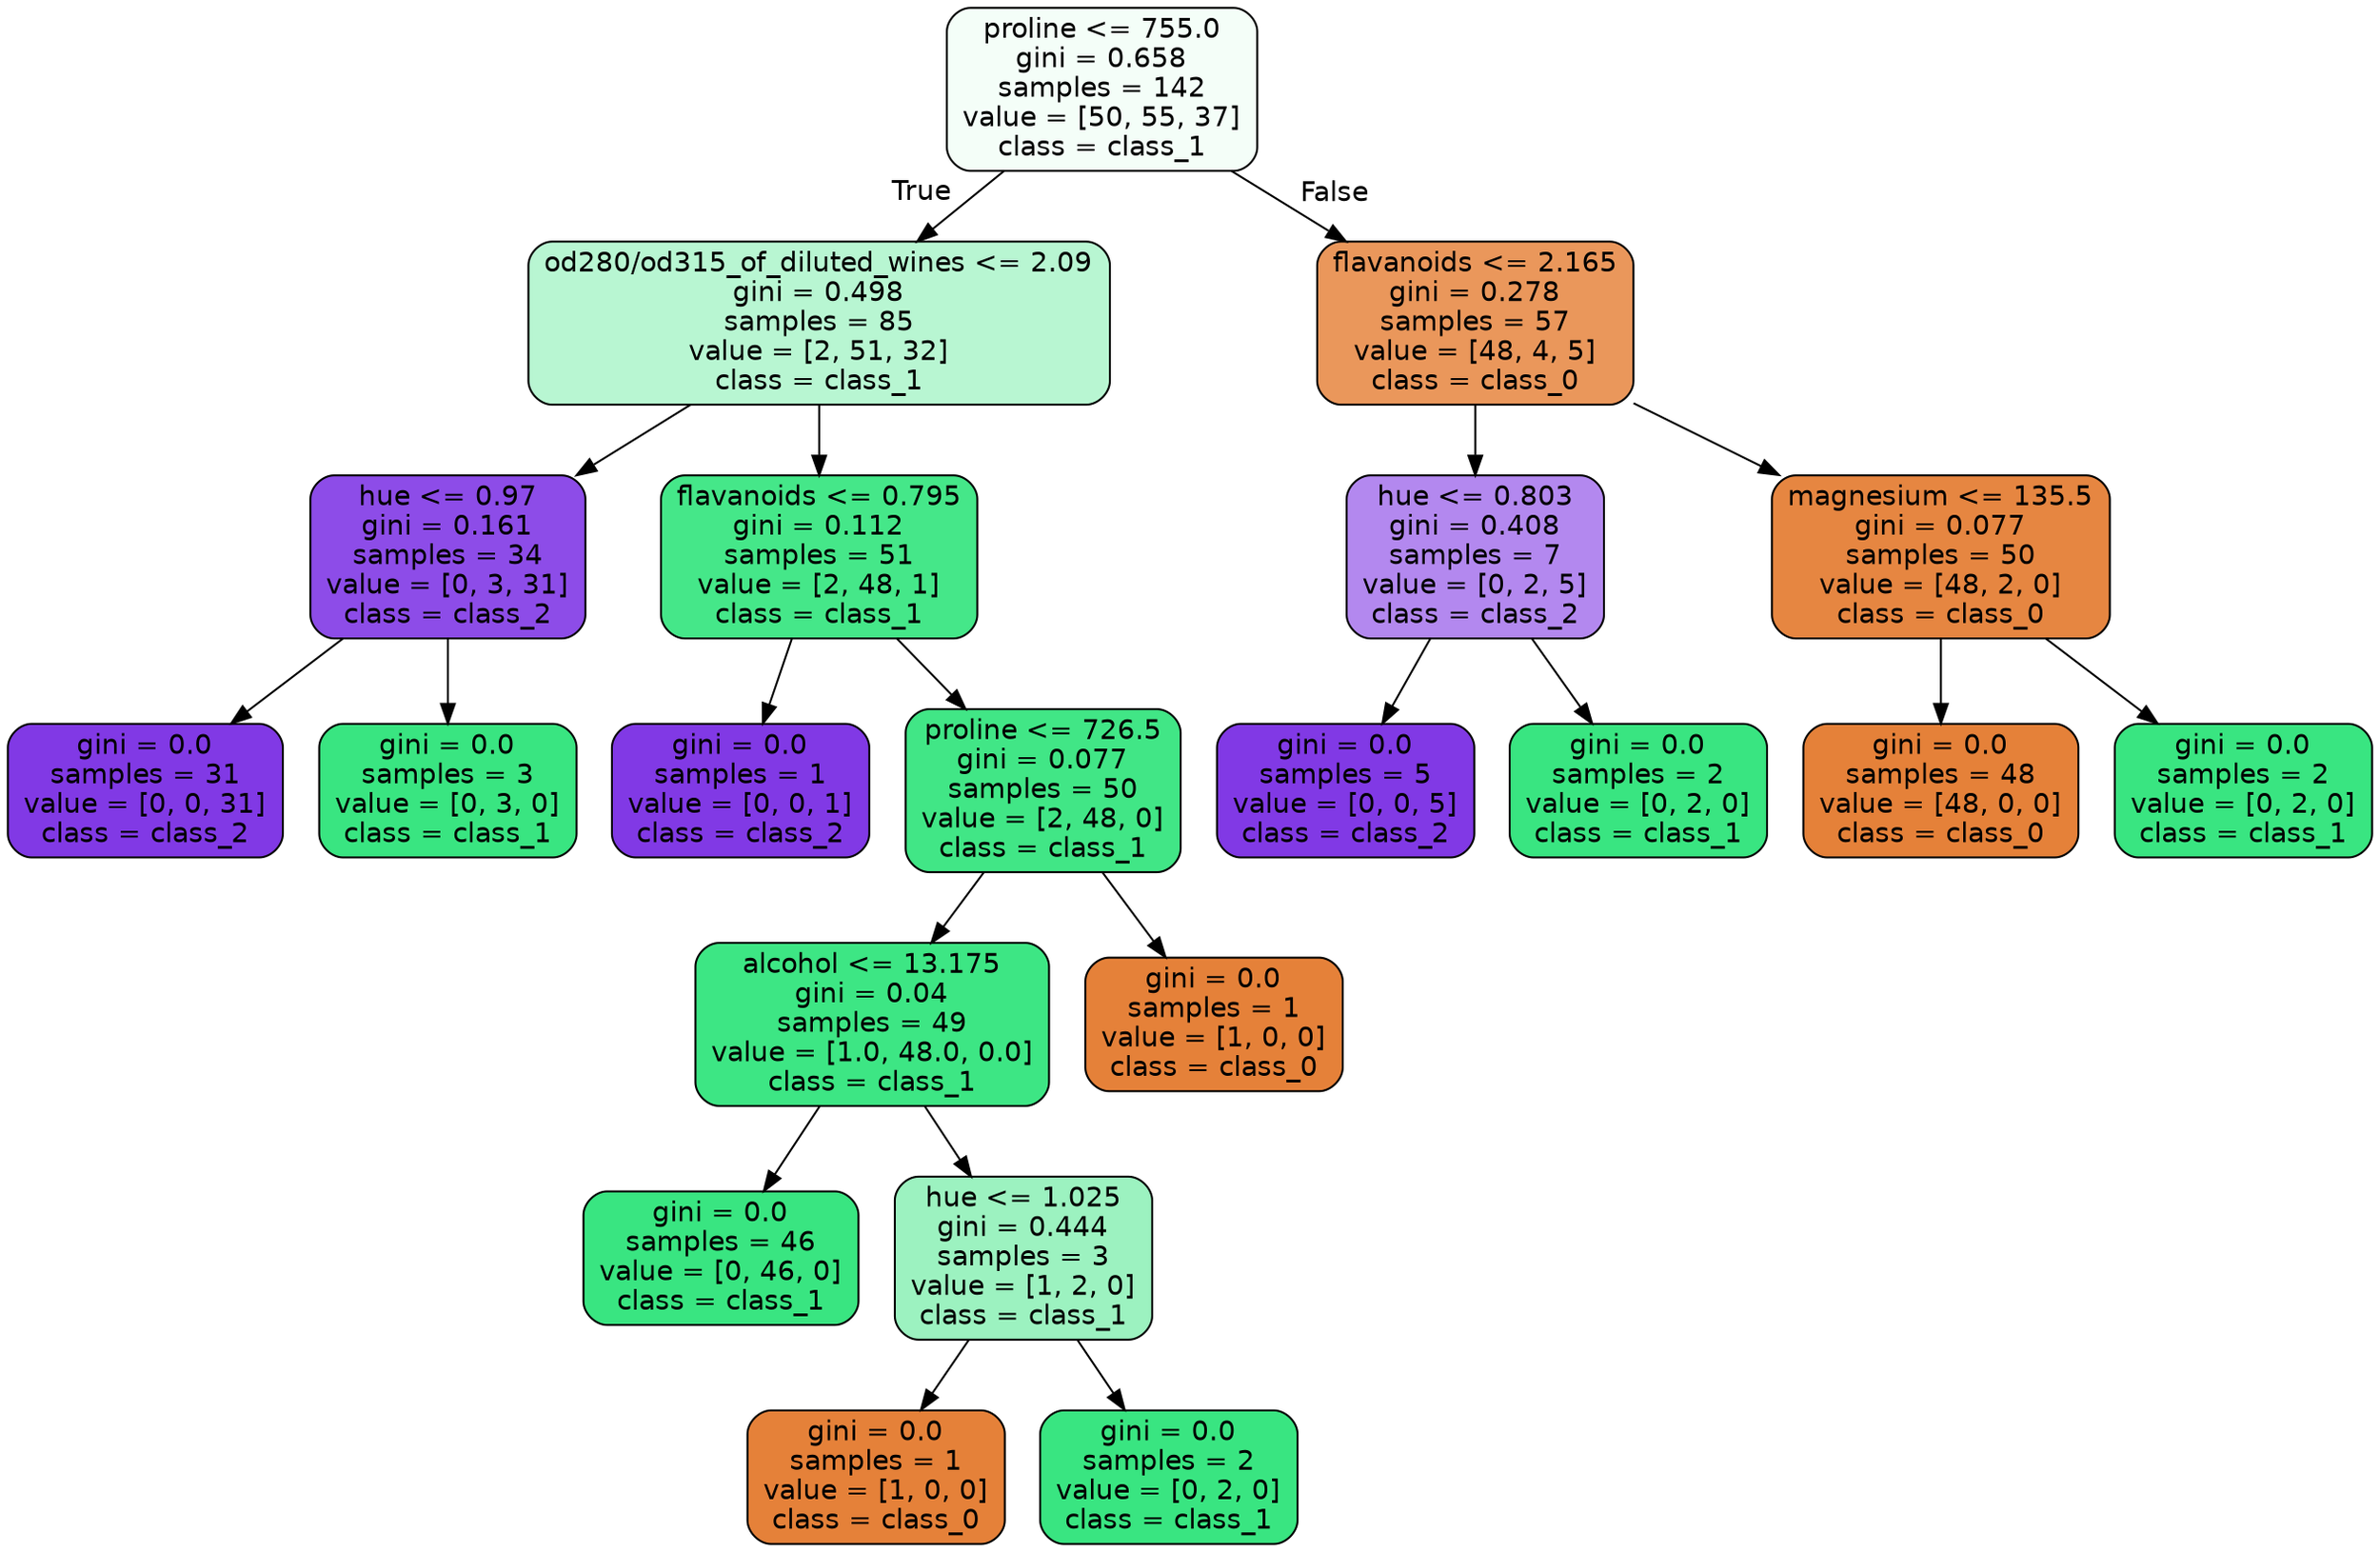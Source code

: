 digraph Tree {
node [shape=box, style="filled, rounded", color="black", fontname="helvetica"] ;
edge [fontname="helvetica"] ;
0 [label="proline <= 755.0\ngini = 0.658\nsamples = 142\nvalue = [50, 55, 37]\nclass = class_1", fillcolor="#f4fef8"] ;
1 [label="od280/od315_of_diluted_wines <= 2.09\ngini = 0.498\nsamples = 85\nvalue = [2, 51, 32]\nclass = class_1", fillcolor="#b8f6d2"] ;
0 -> 1 [labeldistance=2.5, labelangle=45, headlabel="True"] ;
2 [label="hue <= 0.97\ngini = 0.161\nsamples = 34\nvalue = [0, 3, 31]\nclass = class_2", fillcolor="#8d4ce8"] ;
1 -> 2 ;
3 [label="gini = 0.0\nsamples = 31\nvalue = [0, 0, 31]\nclass = class_2", fillcolor="#8139e5"] ;
2 -> 3 ;
4 [label="gini = 0.0\nsamples = 3\nvalue = [0, 3, 0]\nclass = class_1", fillcolor="#39e581"] ;
2 -> 4 ;
5 [label="flavanoids <= 0.795\ngini = 0.112\nsamples = 51\nvalue = [2, 48, 1]\nclass = class_1", fillcolor="#45e789"] ;
1 -> 5 ;
6 [label="gini = 0.0\nsamples = 1\nvalue = [0, 0, 1]\nclass = class_2", fillcolor="#8139e5"] ;
5 -> 6 ;
7 [label="proline <= 726.5\ngini = 0.077\nsamples = 50\nvalue = [2, 48, 0]\nclass = class_1", fillcolor="#41e686"] ;
5 -> 7 ;
8 [label="alcohol <= 13.175\ngini = 0.04\nsamples = 49\nvalue = [1.0, 48.0, 0.0]\nclass = class_1", fillcolor="#3de684"] ;
7 -> 8 ;
9 [label="gini = 0.0\nsamples = 46\nvalue = [0, 46, 0]\nclass = class_1", fillcolor="#39e581"] ;
8 -> 9 ;
10 [label="hue <= 1.025\ngini = 0.444\nsamples = 3\nvalue = [1, 2, 0]\nclass = class_1", fillcolor="#9cf2c0"] ;
8 -> 10 ;
11 [label="gini = 0.0\nsamples = 1\nvalue = [1, 0, 0]\nclass = class_0", fillcolor="#e58139"] ;
10 -> 11 ;
12 [label="gini = 0.0\nsamples = 2\nvalue = [0, 2, 0]\nclass = class_1", fillcolor="#39e581"] ;
10 -> 12 ;
13 [label="gini = 0.0\nsamples = 1\nvalue = [1, 0, 0]\nclass = class_0", fillcolor="#e58139"] ;
7 -> 13 ;
14 [label="flavanoids <= 2.165\ngini = 0.278\nsamples = 57\nvalue = [48, 4, 5]\nclass = class_0", fillcolor="#ea975b"] ;
0 -> 14 [labeldistance=2.5, labelangle=-45, headlabel="False"] ;
15 [label="hue <= 0.803\ngini = 0.408\nsamples = 7\nvalue = [0, 2, 5]\nclass = class_2", fillcolor="#b388ef"] ;
14 -> 15 ;
16 [label="gini = 0.0\nsamples = 5\nvalue = [0, 0, 5]\nclass = class_2", fillcolor="#8139e5"] ;
15 -> 16 ;
17 [label="gini = 0.0\nsamples = 2\nvalue = [0, 2, 0]\nclass = class_1", fillcolor="#39e581"] ;
15 -> 17 ;
18 [label="magnesium <= 135.5\ngini = 0.077\nsamples = 50\nvalue = [48, 2, 0]\nclass = class_0", fillcolor="#e68641"] ;
14 -> 18 ;
19 [label="gini = 0.0\nsamples = 48\nvalue = [48, 0, 0]\nclass = class_0", fillcolor="#e58139"] ;
18 -> 19 ;
20 [label="gini = 0.0\nsamples = 2\nvalue = [0, 2, 0]\nclass = class_1", fillcolor="#39e581"] ;
18 -> 20 ;
}
